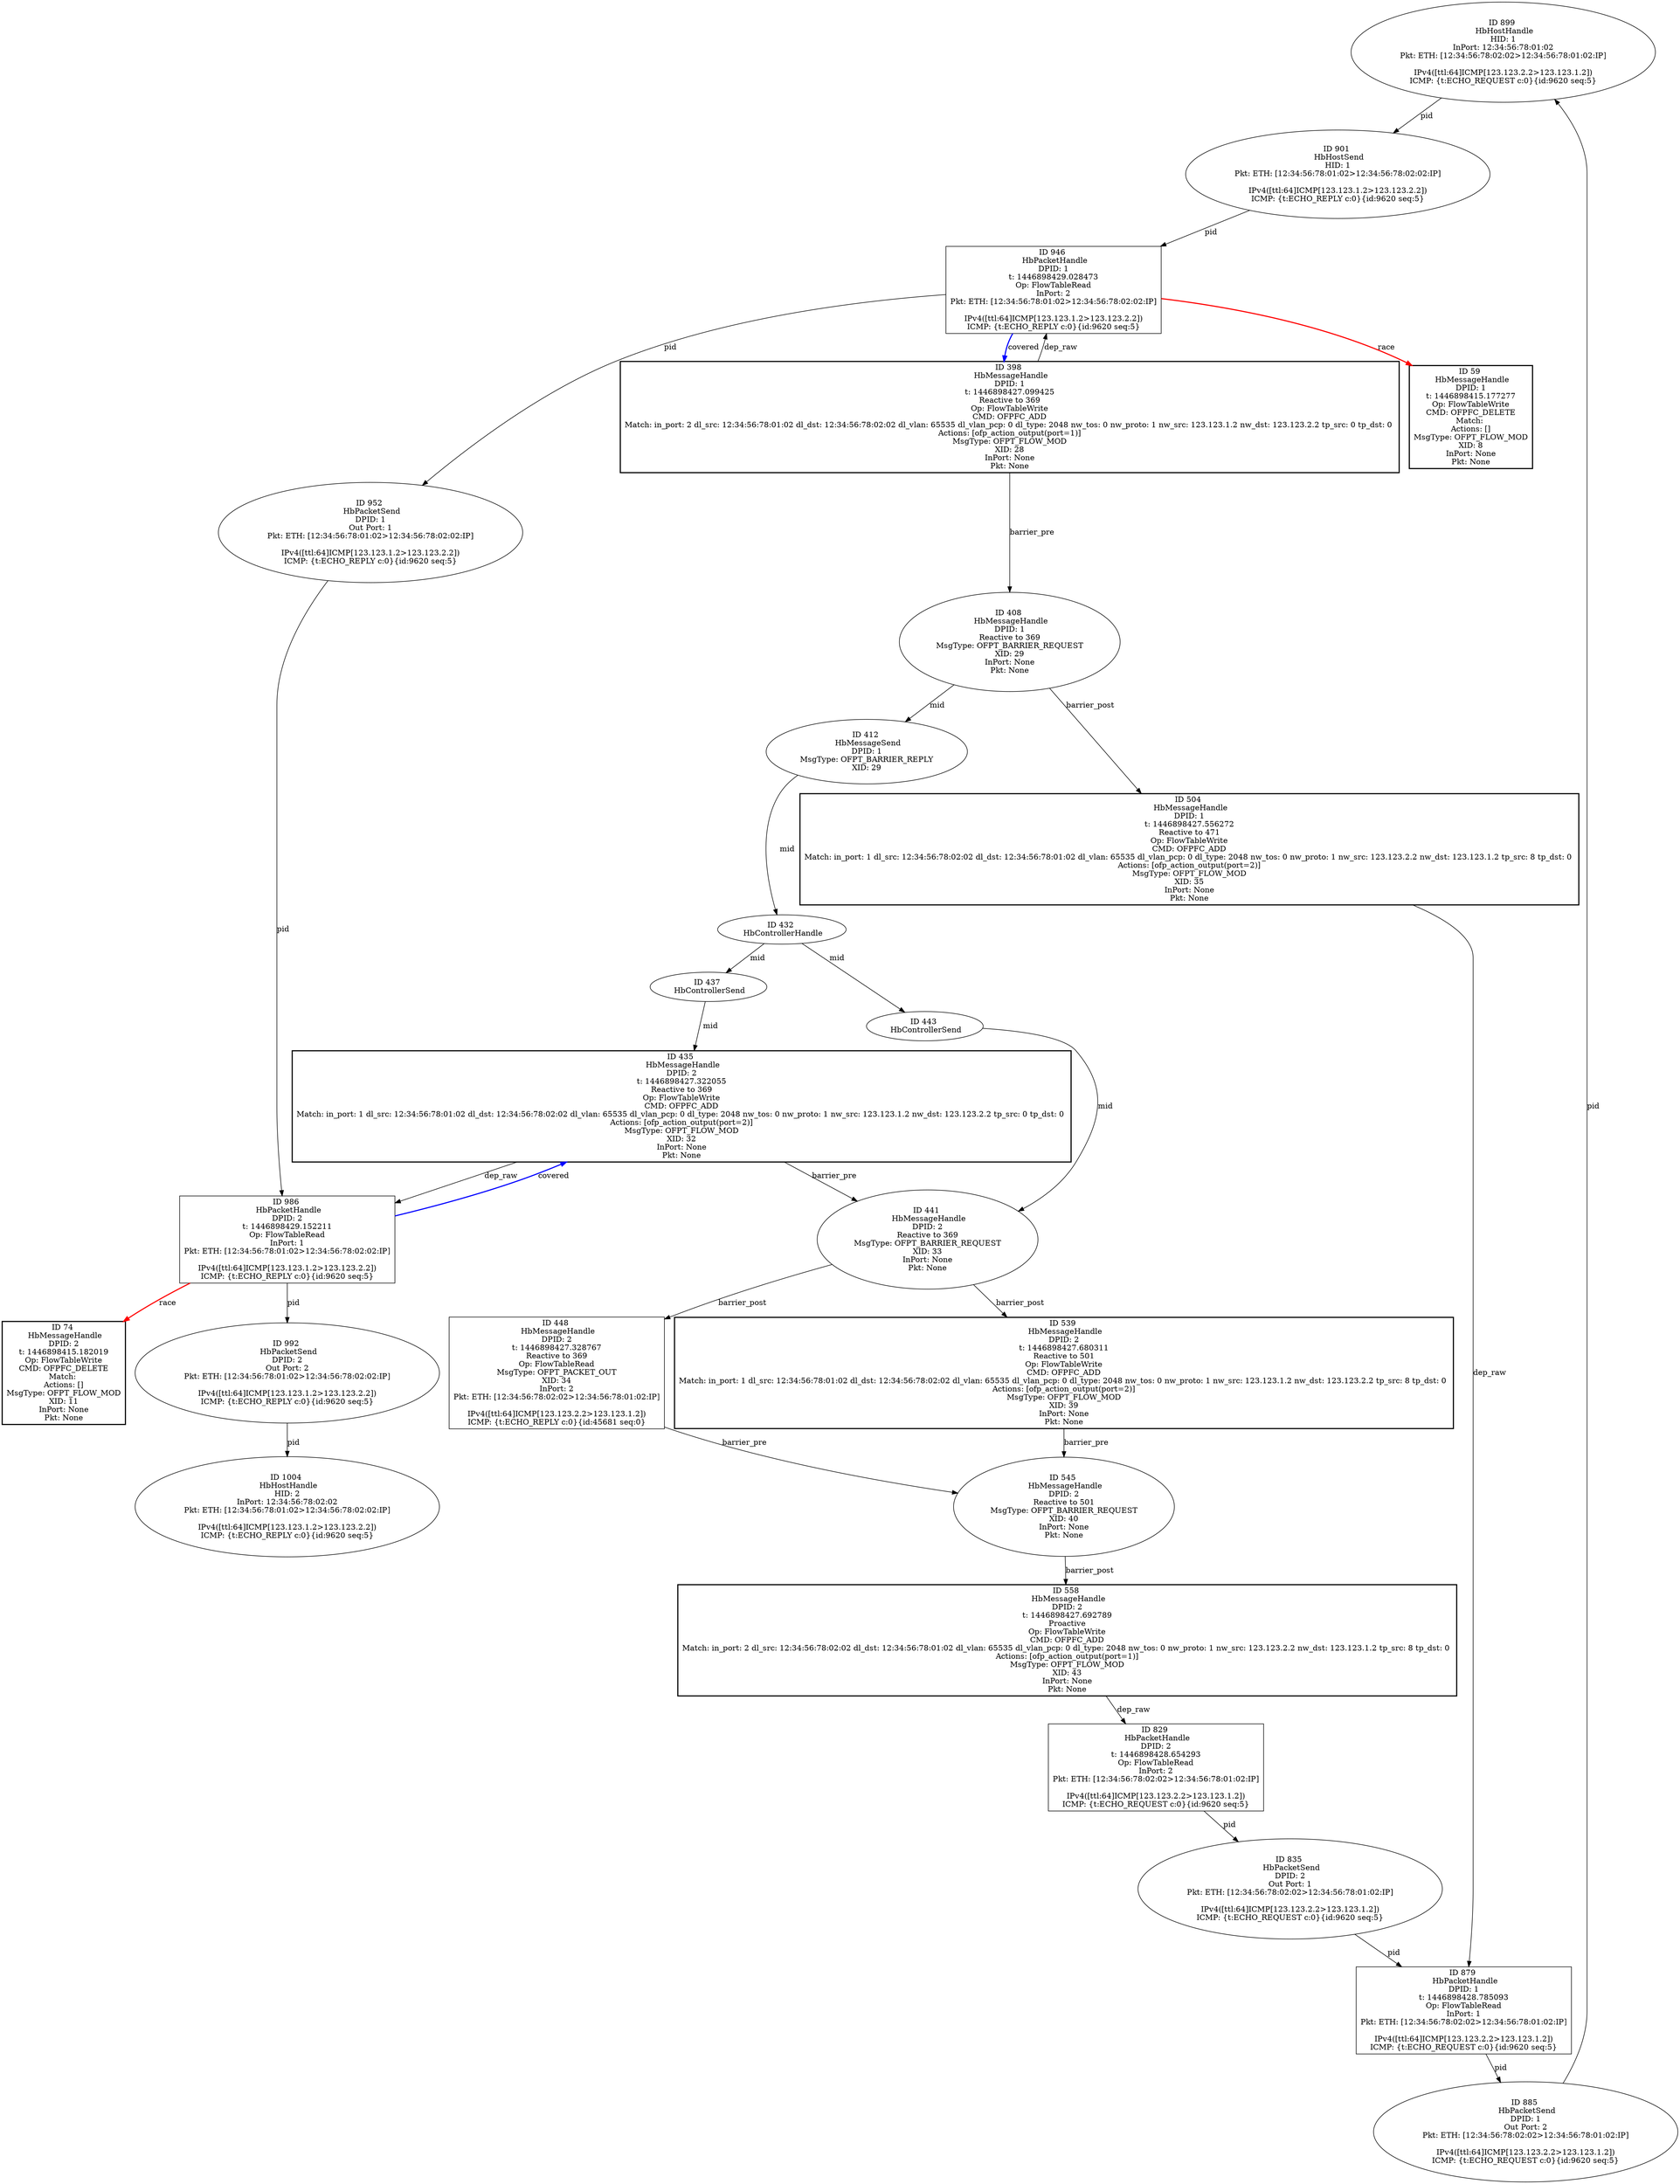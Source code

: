 strict digraph G {
899 [shape=oval, event=<hb_events.HbHostHandle object at 0x1117b40d0>, label="ID 899 
 HbHostHandle
HID: 1
InPort: 12:34:56:78:01:02
Pkt: ETH: [12:34:56:78:02:02>12:34:56:78:01:02:IP]

IPv4([ttl:64]ICMP[123.123.2.2>123.123.1.2])
ICMP: {t:ECHO_REQUEST c:0}{id:9620 seq:5}"];
901 [shape=oval, event=<hb_events.HbHostSend object at 0x1117b4310>, label="ID 901 
 HbHostSend
HID: 1
Pkt: ETH: [12:34:56:78:01:02>12:34:56:78:02:02:IP]

IPv4([ttl:64]ICMP[123.123.1.2>123.123.2.2])
ICMP: {t:ECHO_REPLY c:0}{id:9620 seq:5}"];
398 [event=<hb_events.HbMessageHandle object at 0x111623450>, shape=box, cmd_type="Reactive to 369", style=bold, label="ID 398 
 HbMessageHandle
DPID: 1
t: 1446898427.099425
Reactive to 369
Op: FlowTableWrite
CMD: OFPFC_ADD
Match: in_port: 2 dl_src: 12:34:56:78:01:02 dl_dst: 12:34:56:78:02:02 dl_vlan: 65535 dl_vlan_pcp: 0 dl_type: 2048 nw_tos: 0 nw_proto: 1 nw_src: 123.123.1.2 nw_dst: 123.123.2.2 tp_src: 0 tp_dst: 0 
Actions: [ofp_action_output(port=1)]
MsgType: OFPT_FLOW_MOD
XID: 28
InPort: None
Pkt: None"];
408 [shape=oval, cmd_type="Reactive to 369", event=<hb_events.HbMessageHandle object at 0x1116236d0>, label="ID 408 
 HbMessageHandle
DPID: 1
Reactive to 369
MsgType: OFPT_BARRIER_REQUEST
XID: 29
InPort: None
Pkt: None"];
539 [event=<hb_events.HbMessageHandle object at 0x1116503d0>, shape=box, cmd_type="Reactive to 501", style=bold, label="ID 539 
 HbMessageHandle
DPID: 2
t: 1446898427.680311
Reactive to 501
Op: FlowTableWrite
CMD: OFPFC_ADD
Match: in_port: 1 dl_src: 12:34:56:78:01:02 dl_dst: 12:34:56:78:02:02 dl_vlan: 65535 dl_vlan_pcp: 0 dl_type: 2048 nw_tos: 0 nw_proto: 1 nw_src: 123.123.1.2 nw_dst: 123.123.2.2 tp_src: 8 tp_dst: 0 
Actions: [ofp_action_output(port=2)]
MsgType: OFPT_FLOW_MOD
XID: 39
InPort: None
Pkt: None"];
412 [shape=oval, event=<hb_events.HbMessageSend object at 0x111623650>, label="ID 412 
 HbMessageSend
DPID: 1
MsgType: OFPT_BARRIER_REPLY
XID: 29"];
545 [shape=oval, cmd_type="Reactive to 501", event=<hb_events.HbMessageHandle object at 0x111650590>, label="ID 545 
 HbMessageHandle
DPID: 2
Reactive to 501
MsgType: OFPT_BARRIER_REQUEST
XID: 40
InPort: None
Pkt: None"];
558 [event=<hb_events.HbMessageHandle object at 0x111656b10>, shape=box, cmd_type=Proactive, style=bold, label="ID 558 
 HbMessageHandle
DPID: 2
t: 1446898427.692789
Proactive
Op: FlowTableWrite
CMD: OFPFC_ADD
Match: in_port: 2 dl_src: 12:34:56:78:02:02 dl_dst: 12:34:56:78:01:02 dl_vlan: 65535 dl_vlan_pcp: 0 dl_type: 2048 nw_tos: 0 nw_proto: 1 nw_src: 123.123.2.2 nw_dst: 123.123.1.2 tp_src: 8 tp_dst: 0 
Actions: [ofp_action_output(port=1)]
MsgType: OFPT_FLOW_MOD
XID: 43
InPort: None
Pkt: None"];
432 [shape=oval, event=<hb_events.HbControllerHandle object at 0x111629050>, label="ID 432 
 HbControllerHandle"];
946 [shape=box, event=<hb_events.HbPacketHandle object at 0x11175c090>, label="ID 946 
 HbPacketHandle
DPID: 1
t: 1446898429.028473
Op: FlowTableRead
InPort: 2
Pkt: ETH: [12:34:56:78:01:02>12:34:56:78:02:02:IP]

IPv4([ttl:64]ICMP[123.123.1.2>123.123.2.2])
ICMP: {t:ECHO_REPLY c:0}{id:9620 seq:5}"];
435 [event=<hb_events.HbMessageHandle object at 0x111629690>, shape=box, cmd_type="Reactive to 369", style=bold, label="ID 435 
 HbMessageHandle
DPID: 2
t: 1446898427.322055
Reactive to 369
Op: FlowTableWrite
CMD: OFPFC_ADD
Match: in_port: 1 dl_src: 12:34:56:78:01:02 dl_dst: 12:34:56:78:02:02 dl_vlan: 65535 dl_vlan_pcp: 0 dl_type: 2048 nw_tos: 0 nw_proto: 1 nw_src: 123.123.1.2 nw_dst: 123.123.2.2 tp_src: 0 tp_dst: 0 
Actions: [ofp_action_output(port=2)]
MsgType: OFPT_FLOW_MOD
XID: 32
InPort: None
Pkt: None"];
437 [shape=oval, event=<hb_events.HbControllerSend object at 0x1116294d0>, label="ID 437 
 HbControllerSend"];
952 [shape=oval, event=<hb_events.HbPacketSend object at 0x11174dc10>, label="ID 952 
 HbPacketSend
DPID: 1
Out Port: 1
Pkt: ETH: [12:34:56:78:01:02>12:34:56:78:02:02:IP]

IPv4([ttl:64]ICMP[123.123.1.2>123.123.2.2])
ICMP: {t:ECHO_REPLY c:0}{id:9620 seq:5}"];
441 [shape=oval, cmd_type="Reactive to 369", event=<hb_events.HbMessageHandle object at 0x111629850>, label="ID 441 
 HbMessageHandle
DPID: 2
Reactive to 369
MsgType: OFPT_BARRIER_REQUEST
XID: 33
InPort: None
Pkt: None"];
59 [shape=box, style=bold, event=<hb_events.HbMessageHandle object at 0x1115aead0>, label="ID 59 
 HbMessageHandle
DPID: 1
t: 1446898415.177277
Op: FlowTableWrite
CMD: OFPFC_DELETE
Match: 
Actions: []
MsgType: OFPT_FLOW_MOD
XID: 8
InPort: None
Pkt: None"];
829 [shape=box, event=<hb_events.HbPacketHandle object at 0x111735e10>, label="ID 829 
 HbPacketHandle
DPID: 2
t: 1446898428.654293
Op: FlowTableRead
InPort: 2
Pkt: ETH: [12:34:56:78:02:02>12:34:56:78:01:02:IP]

IPv4([ttl:64]ICMP[123.123.2.2>123.123.1.2])
ICMP: {t:ECHO_REQUEST c:0}{id:9620 seq:5}"];
448 [shape=box, cmd_type="Reactive to 369", event=<hb_events.HbMessageHandle object at 0x111629950>, label="ID 448 
 HbMessageHandle
DPID: 2
t: 1446898427.328767
Reactive to 369
Op: FlowTableRead
MsgType: OFPT_PACKET_OUT
XID: 34
InPort: 2
Pkt: ETH: [12:34:56:78:02:02>12:34:56:78:01:02:IP]

IPv4([ttl:64]ICMP[123.123.2.2>123.123.1.2])
ICMP: {t:ECHO_REPLY c:0}{id:45681 seq:0}"];
835 [shape=oval, event=<hb_events.HbPacketSend object at 0x11172a190>, label="ID 835 
 HbPacketSend
DPID: 2
Out Port: 1
Pkt: ETH: [12:34:56:78:02:02>12:34:56:78:01:02:IP]

IPv4([ttl:64]ICMP[123.123.2.2>123.123.1.2])
ICMP: {t:ECHO_REQUEST c:0}{id:9620 seq:5}"];
74 [shape=box, style=bold, event=<hb_events.HbMessageHandle object at 0x1115bd0d0>, label="ID 74 
 HbMessageHandle
DPID: 2
t: 1446898415.182019
Op: FlowTableWrite
CMD: OFPFC_DELETE
Match: 
Actions: []
MsgType: OFPT_FLOW_MOD
XID: 11
InPort: None
Pkt: None"];
986 [shape=box, event=<hb_events.HbPacketHandle object at 0x111776290>, label="ID 986 
 HbPacketHandle
DPID: 2
t: 1446898429.152211
Op: FlowTableRead
InPort: 1
Pkt: ETH: [12:34:56:78:01:02>12:34:56:78:02:02:IP]

IPv4([ttl:64]ICMP[123.123.1.2>123.123.2.2])
ICMP: {t:ECHO_REPLY c:0}{id:9620 seq:5}"];
992 [shape=oval, event=<hb_events.HbPacketSend object at 0x11177bb10>, label="ID 992 
 HbPacketSend
DPID: 2
Out Port: 2
Pkt: ETH: [12:34:56:78:01:02>12:34:56:78:02:02:IP]

IPv4([ttl:64]ICMP[123.123.1.2>123.123.2.2])
ICMP: {t:ECHO_REPLY c:0}{id:9620 seq:5}"];
443 [shape=oval, event=<hb_events.HbControllerSend object at 0x111629750>, label="ID 443 
 HbControllerSend"];
1004 [shape=oval, event=<hb_events.HbHostHandle object at 0x1117770d0>, label="ID 1004 
 HbHostHandle
HID: 2
InPort: 12:34:56:78:02:02
Pkt: ETH: [12:34:56:78:01:02>12:34:56:78:02:02:IP]

IPv4([ttl:64]ICMP[123.123.1.2>123.123.2.2])
ICMP: {t:ECHO_REPLY c:0}{id:9620 seq:5}"];
879 [shape=box, event=<hb_events.HbPacketHandle object at 0x1117a82d0>, label="ID 879 
 HbPacketHandle
DPID: 1
t: 1446898428.785093
Op: FlowTableRead
InPort: 1
Pkt: ETH: [12:34:56:78:02:02>12:34:56:78:01:02:IP]

IPv4([ttl:64]ICMP[123.123.2.2>123.123.1.2])
ICMP: {t:ECHO_REQUEST c:0}{id:9620 seq:5}"];
885 [shape=oval, event=<hb_events.HbPacketSend object at 0x1117a8690>, label="ID 885 
 HbPacketSend
DPID: 1
Out Port: 2
Pkt: ETH: [12:34:56:78:02:02>12:34:56:78:01:02:IP]

IPv4([ttl:64]ICMP[123.123.2.2>123.123.1.2])
ICMP: {t:ECHO_REQUEST c:0}{id:9620 seq:5}"];
504 [event=<hb_events.HbMessageHandle object at 0x11164b4d0>, shape=box, cmd_type="Reactive to 471", style=bold, label="ID 504 
 HbMessageHandle
DPID: 1
t: 1446898427.556272
Reactive to 471
Op: FlowTableWrite
CMD: OFPFC_ADD
Match: in_port: 1 dl_src: 12:34:56:78:02:02 dl_dst: 12:34:56:78:01:02 dl_vlan: 65535 dl_vlan_pcp: 0 dl_type: 2048 nw_tos: 0 nw_proto: 1 nw_src: 123.123.2.2 nw_dst: 123.123.1.2 tp_src: 8 tp_dst: 0 
Actions: [ofp_action_output(port=2)]
MsgType: OFPT_FLOW_MOD
XID: 35
InPort: None
Pkt: None"];
899 -> 901  [rel=pid, label=pid];
901 -> 946  [rel=pid, label=pid];
398 -> 408  [rel=barrier_pre, label=barrier_pre];
398 -> 946  [rel=dep_raw, label=dep_raw];
408 -> 504  [rel=barrier_post, label=barrier_post];
408 -> 412  [rel=mid, label=mid];
539 -> 545  [rel=barrier_pre, label=barrier_pre];
412 -> 432  [rel=mid, label=mid];
545 -> 558  [rel=barrier_post, label=barrier_post];
558 -> 829  [rel=dep_raw, label=dep_raw];
432 -> 443  [rel=mid, label=mid];
432 -> 437  [rel=mid, label=mid];
946 -> 952  [rel=pid, label=pid];
946 -> 59  [harmful=True, color=red, style=bold, rel=race, label=race];
946 -> 398  [harmful=True, color=blue, style=bold, rel=covered, label=covered];
435 -> 441  [rel=barrier_pre, label=barrier_pre];
435 -> 986  [rel=dep_raw, label=dep_raw];
437 -> 435  [rel=mid, label=mid];
952 -> 986  [rel=pid, label=pid];
441 -> 448  [rel=barrier_post, label=barrier_post];
441 -> 539  [rel=barrier_post, label=barrier_post];
829 -> 835  [rel=pid, label=pid];
448 -> 545  [rel=barrier_pre, label=barrier_pre];
835 -> 879  [rel=pid, label=pid];
986 -> 992  [rel=pid, label=pid];
986 -> 74  [harmful=True, color=red, style=bold, rel=race, label=race];
986 -> 435  [harmful=True, color=blue, style=bold, rel=covered, label=covered];
992 -> 1004  [rel=pid, label=pid];
443 -> 441  [rel=mid, label=mid];
879 -> 885  [rel=pid, label=pid];
885 -> 899  [rel=pid, label=pid];
504 -> 879  [rel=dep_raw, label=dep_raw];
}
